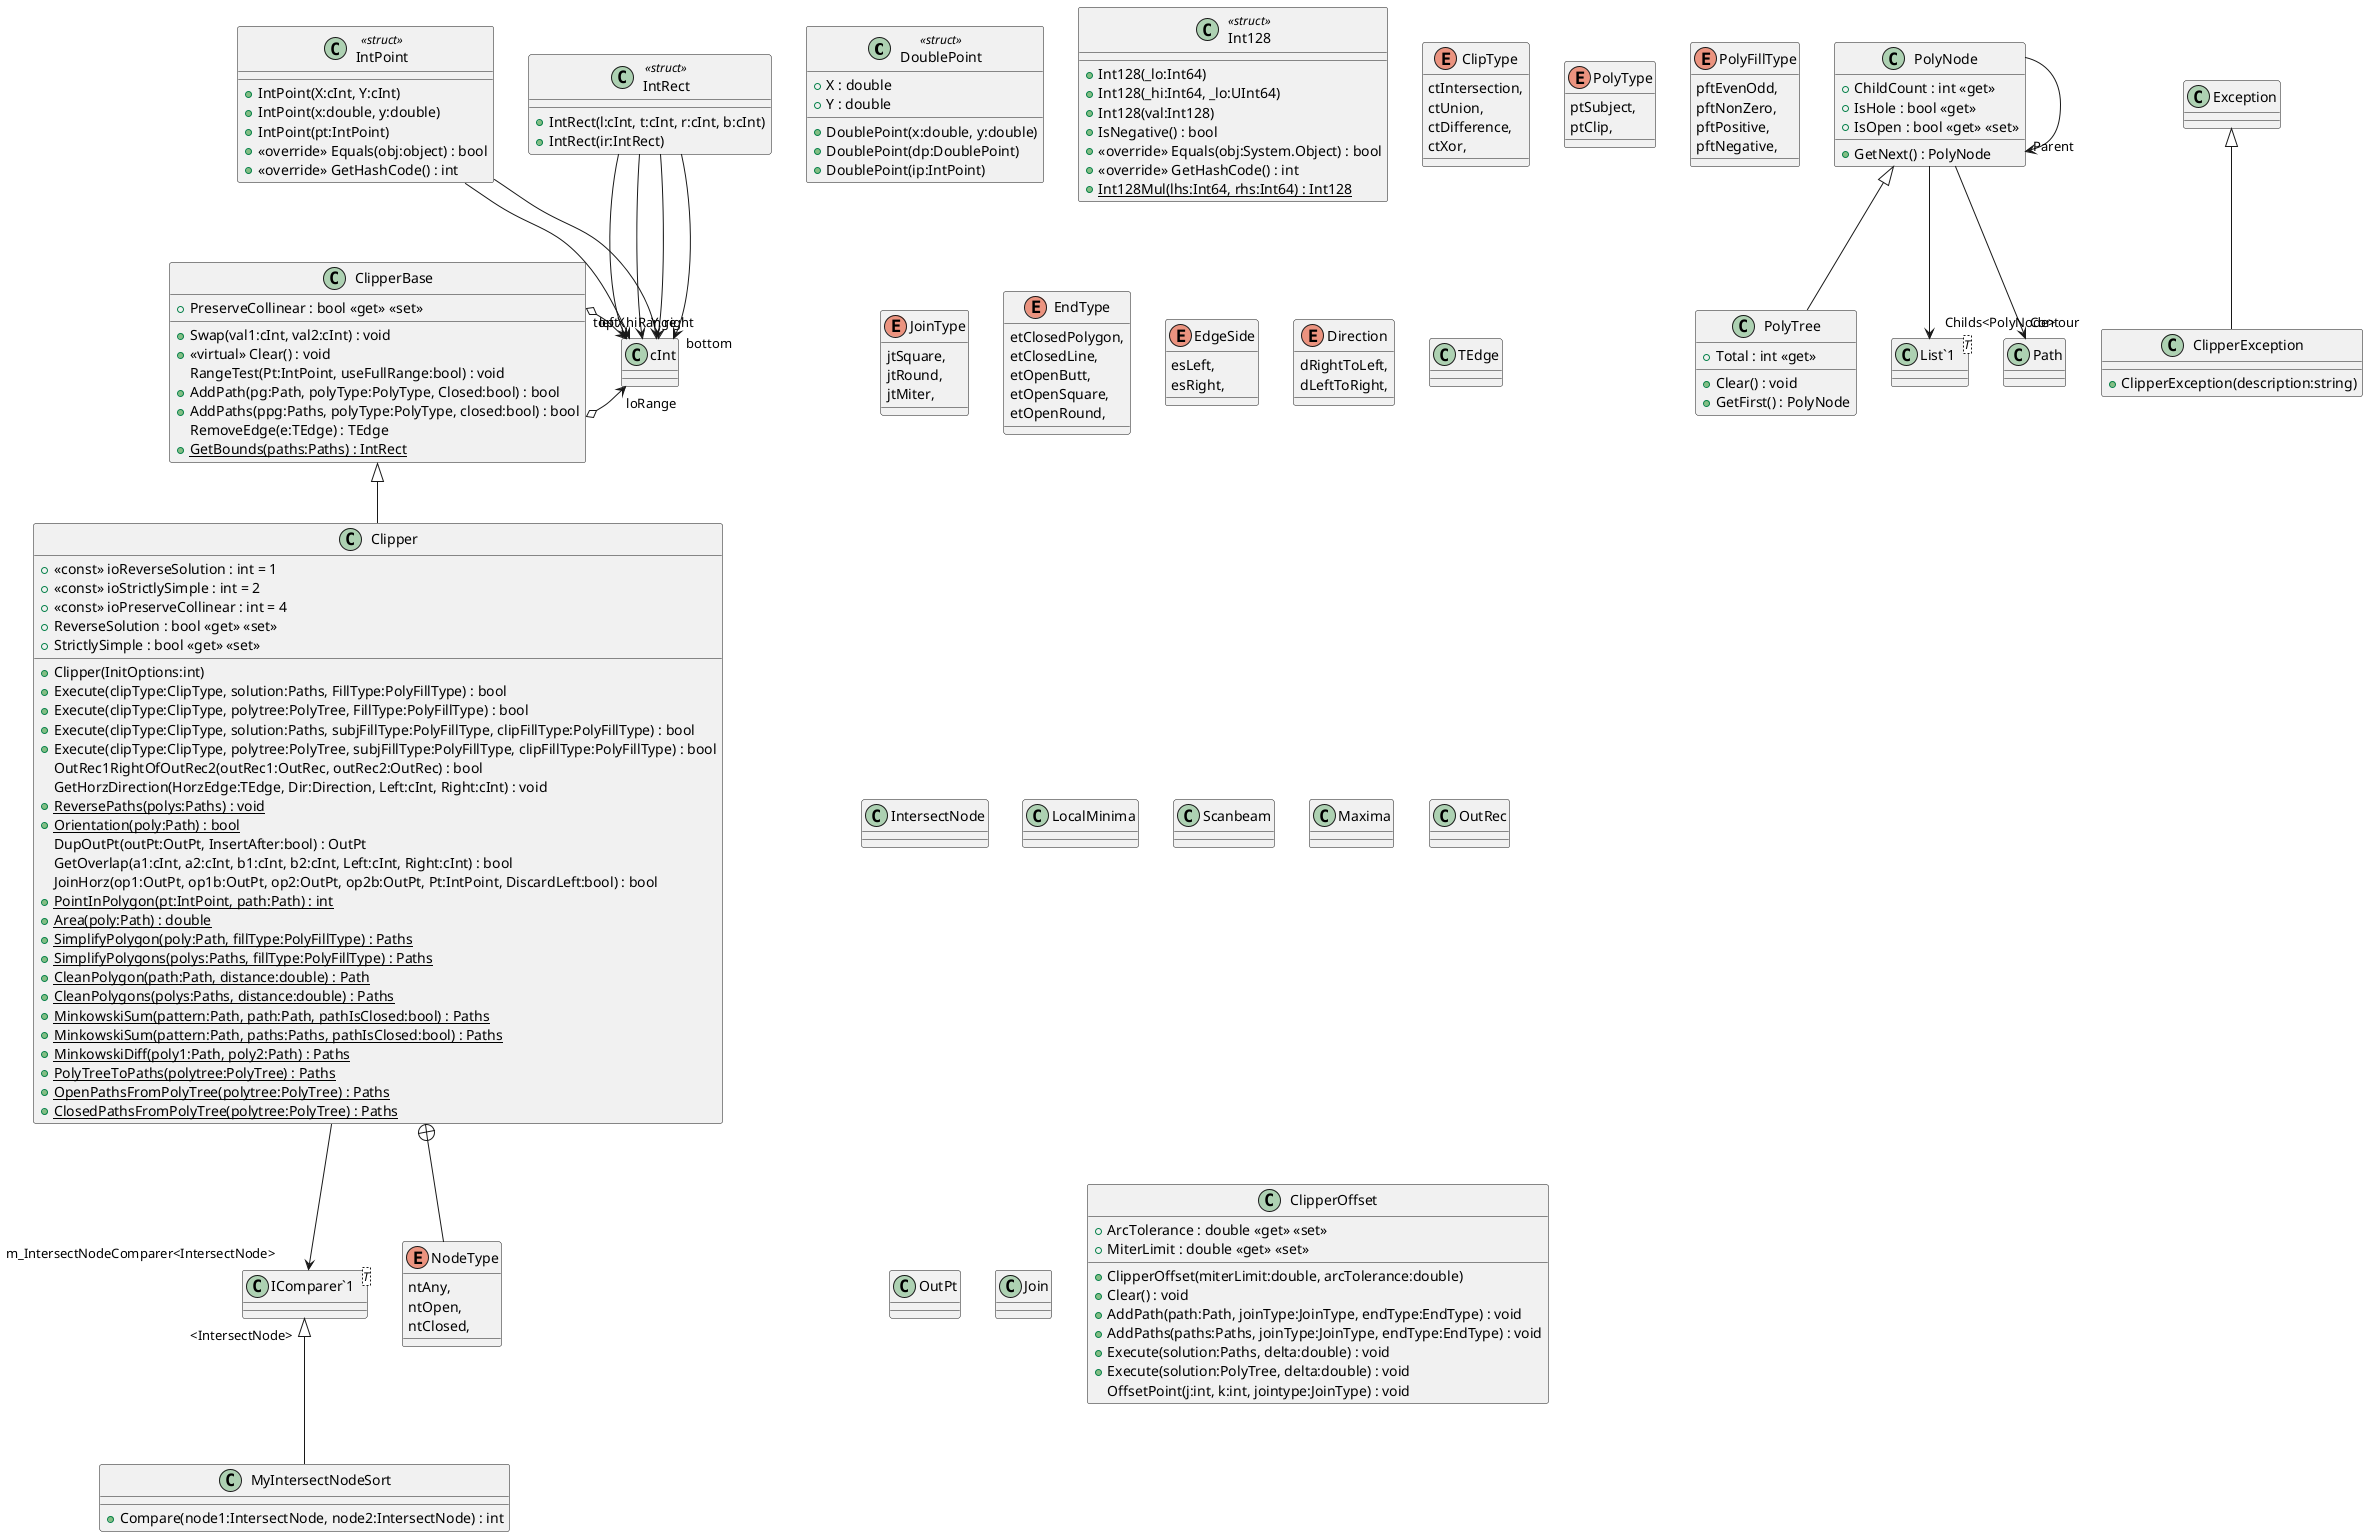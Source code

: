 @startuml
class DoublePoint <<struct>> {
    + X : double
    + Y : double
    + DoublePoint(x:double, y:double)
    + DoublePoint(dp:DoublePoint)
    + DoublePoint(ip:IntPoint)
}
class PolyTree {
    + Clear() : void
    + GetFirst() : PolyNode
    + Total : int <<get>>
}
class PolyNode {
    + ChildCount : int <<get>>
    + GetNext() : PolyNode
    + IsHole : bool <<get>>
    + IsOpen : bool <<get>> <<set>>
}
class Int128 <<struct>> {
    + Int128(_lo:Int64)
    + Int128(_hi:Int64, _lo:UInt64)
    + Int128(val:Int128)
    + IsNegative() : bool
    + <<override>> Equals(obj:System.Object) : bool
    + <<override>> GetHashCode() : int
    + {static} Int128Mul(lhs:Int64, rhs:Int64) : Int128
}
class IntPoint <<struct>> {
    + IntPoint(X:cInt, Y:cInt)
    + IntPoint(x:double, y:double)
    + IntPoint(pt:IntPoint)
    + <<override>> Equals(obj:object) : bool
    + <<override>> GetHashCode() : int
}
class IntRect <<struct>> {
    + IntRect(l:cInt, t:cInt, r:cInt, b:cInt)
    + IntRect(ir:IntRect)
}
enum ClipType {
    ctIntersection,
    ctUnion,
    ctDifference,
    ctXor,
}
enum PolyType {
    ptSubject,
    ptClip,
}
enum PolyFillType {
    pftEvenOdd,
    pftNonZero,
    pftPositive,
    pftNegative,
}
enum JoinType {
    jtSquare,
    jtRound,
    jtMiter,
}
enum EndType {
    etClosedPolygon,
    etClosedLine,
    etOpenButt,
    etOpenSquare,
    etOpenRound,
}
enum EdgeSide {
    esLeft,
    esRight,
}
enum Direction {
    dRightToLeft,
    dLeftToRight,
}
class TEdge {
}
class IntersectNode {
}
class MyIntersectNodeSort {
    + Compare(node1:IntersectNode, node2:IntersectNode) : int
}
class LocalMinima {
}
class Scanbeam {
}
class Maxima {
}
class OutRec {
}
class OutPt {
}
class Join {
}
class ClipperBase {
    + PreserveCollinear : bool <<get>> <<set>>
    + Swap(val1:cInt, val2:cInt) : void
    + <<virtual>> Clear() : void
    RangeTest(Pt:IntPoint, useFullRange:bool) : void
    + AddPath(pg:Path, polyType:PolyType, Closed:bool) : bool
    + AddPaths(ppg:Paths, polyType:PolyType, closed:bool) : bool
    RemoveEdge(e:TEdge) : TEdge
    + {static} GetBounds(paths:Paths) : IntRect
}
class Clipper {
    + <<const>> ioReverseSolution : int = 1
    + <<const>> ioStrictlySimple : int = 2
    + <<const>> ioPreserveCollinear : int = 4
    + Clipper(InitOptions:int)
    + ReverseSolution : bool <<get>> <<set>>
    + StrictlySimple : bool <<get>> <<set>>
    + Execute(clipType:ClipType, solution:Paths, FillType:PolyFillType) : bool
    + Execute(clipType:ClipType, polytree:PolyTree, FillType:PolyFillType) : bool
    + Execute(clipType:ClipType, solution:Paths, subjFillType:PolyFillType, clipFillType:PolyFillType) : bool
    + Execute(clipType:ClipType, polytree:PolyTree, subjFillType:PolyFillType, clipFillType:PolyFillType) : bool
    OutRec1RightOfOutRec2(outRec1:OutRec, outRec2:OutRec) : bool
    GetHorzDirection(HorzEdge:TEdge, Dir:Direction, Left:cInt, Right:cInt) : void
    + {static} ReversePaths(polys:Paths) : void
    + {static} Orientation(poly:Path) : bool
    DupOutPt(outPt:OutPt, InsertAfter:bool) : OutPt
    GetOverlap(a1:cInt, a2:cInt, b1:cInt, b2:cInt, Left:cInt, Right:cInt) : bool
    JoinHorz(op1:OutPt, op1b:OutPt, op2:OutPt, op2b:OutPt, Pt:IntPoint, DiscardLeft:bool) : bool
    + {static} PointInPolygon(pt:IntPoint, path:Path) : int
    + {static} Area(poly:Path) : double
    + {static} SimplifyPolygon(poly:Path, fillType:PolyFillType) : Paths
    + {static} SimplifyPolygons(polys:Paths, fillType:PolyFillType) : Paths
    + {static} CleanPolygon(path:Path, distance:double) : Path
    + {static} CleanPolygons(polys:Paths, distance:double) : Paths
    + {static} MinkowskiSum(pattern:Path, path:Path, pathIsClosed:bool) : Paths
    + {static} MinkowskiSum(pattern:Path, paths:Paths, pathIsClosed:bool) : Paths
    + {static} MinkowskiDiff(poly1:Path, poly2:Path) : Paths
    + {static} PolyTreeToPaths(polytree:PolyTree) : Paths
    + {static} OpenPathsFromPolyTree(polytree:PolyTree) : Paths
    + {static} ClosedPathsFromPolyTree(polytree:PolyTree) : Paths
}
class ClipperOffset {
    + ArcTolerance : double <<get>> <<set>>
    + MiterLimit : double <<get>> <<set>>
    + ClipperOffset(miterLimit:double, arcTolerance:double)
    + Clear() : void
    + AddPath(path:Path, joinType:JoinType, endType:EndType) : void
    + AddPaths(paths:Paths, joinType:JoinType, endType:EndType) : void
    + Execute(solution:Paths, delta:double) : void
    + Execute(solution:PolyTree, delta:double) : void
    OffsetPoint(j:int, k:int, jointype:JoinType) : void
}
class ClipperException {
    + ClipperException(description:string)
}
class "List`1"<T> {
}
class "IComparer`1"<T> {
}
enum NodeType {
    ntAny,
    ntOpen,
    ntClosed,
}
PolyNode <|-- PolyTree
PolyNode --> "Contour" Path
PolyNode --> "Childs<PolyNode>" "List`1"
PolyNode --> "Parent" PolyNode
IntPoint --> "X" cInt
IntPoint --> "Y" cInt
IntRect --> "left" cInt
IntRect --> "top" cInt
IntRect --> "right" cInt
IntRect --> "bottom" cInt
"IComparer`1" "<IntersectNode>" <|-- MyIntersectNodeSort
ClipperBase o-> "loRange" cInt
ClipperBase o-> "hiRange" cInt
ClipperBase <|-- Clipper
Clipper --> "m_IntersectNodeComparer<IntersectNode>" "IComparer`1"
Exception <|-- ClipperException
Clipper +-- NodeType
@enduml
